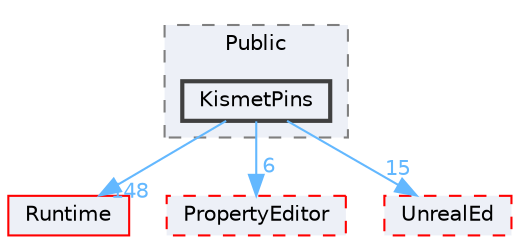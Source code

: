 digraph "KismetPins"
{
 // INTERACTIVE_SVG=YES
 // LATEX_PDF_SIZE
  bgcolor="transparent";
  edge [fontname=Helvetica,fontsize=10,labelfontname=Helvetica,labelfontsize=10];
  node [fontname=Helvetica,fontsize=10,shape=box,height=0.2,width=0.4];
  compound=true
  subgraph clusterdir_7e51ea3a93f16378f23cd7e2758c5a3c {
    graph [ bgcolor="#edf0f7", pencolor="grey50", label="Public", fontname=Helvetica,fontsize=10 style="filled,dashed", URL="dir_7e51ea3a93f16378f23cd7e2758c5a3c.html",tooltip=""]
  dir_46106476326286cee439c06828188d3e [label="KismetPins", fillcolor="#edf0f7", color="grey25", style="filled,bold", URL="dir_46106476326286cee439c06828188d3e.html",tooltip=""];
  }
  dir_7536b172fbd480bfd146a1b1acd6856b [label="Runtime", fillcolor="#edf0f7", color="red", style="filled", URL="dir_7536b172fbd480bfd146a1b1acd6856b.html",tooltip=""];
  dir_d1fe7a7be36f79b0b0b08c66e8a279df [label="PropertyEditor", fillcolor="#edf0f7", color="red", style="filled,dashed", URL="dir_d1fe7a7be36f79b0b0b08c66e8a279df.html",tooltip=""];
  dir_d6dfe71a46de762e5d5df277eaa495c7 [label="UnrealEd", fillcolor="#edf0f7", color="red", style="filled,dashed", URL="dir_d6dfe71a46de762e5d5df277eaa495c7.html",tooltip=""];
  dir_46106476326286cee439c06828188d3e->dir_7536b172fbd480bfd146a1b1acd6856b [headlabel="148", labeldistance=1.5 headhref="dir_000552_000984.html" href="dir_000552_000984.html" color="steelblue1" fontcolor="steelblue1"];
  dir_46106476326286cee439c06828188d3e->dir_d1fe7a7be36f79b0b0b08c66e8a279df [headlabel="6", labeldistance=1.5 headhref="dir_000552_000781.html" href="dir_000552_000781.html" color="steelblue1" fontcolor="steelblue1"];
  dir_46106476326286cee439c06828188d3e->dir_d6dfe71a46de762e5d5df277eaa495c7 [headlabel="15", labeldistance=1.5 headhref="dir_000552_001226.html" href="dir_000552_001226.html" color="steelblue1" fontcolor="steelblue1"];
}

